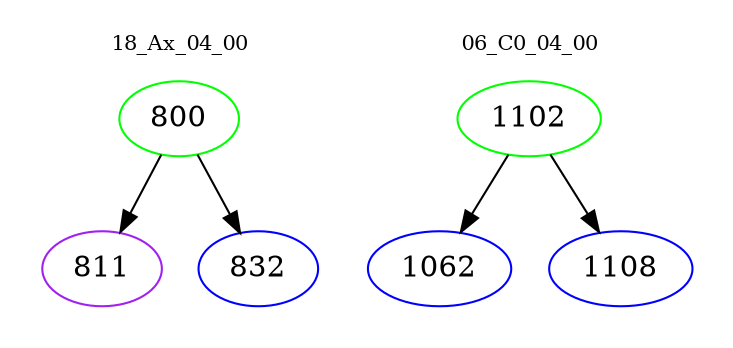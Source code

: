 digraph{
subgraph cluster_0 {
color = white
label = "18_Ax_04_00";
fontsize=10;
T0_800 [label="800", color="green"]
T0_800 -> T0_811 [color="black"]
T0_811 [label="811", color="purple"]
T0_800 -> T0_832 [color="black"]
T0_832 [label="832", color="blue"]
}
subgraph cluster_1 {
color = white
label = "06_C0_04_00";
fontsize=10;
T1_1102 [label="1102", color="green"]
T1_1102 -> T1_1062 [color="black"]
T1_1062 [label="1062", color="blue"]
T1_1102 -> T1_1108 [color="black"]
T1_1108 [label="1108", color="blue"]
}
}
